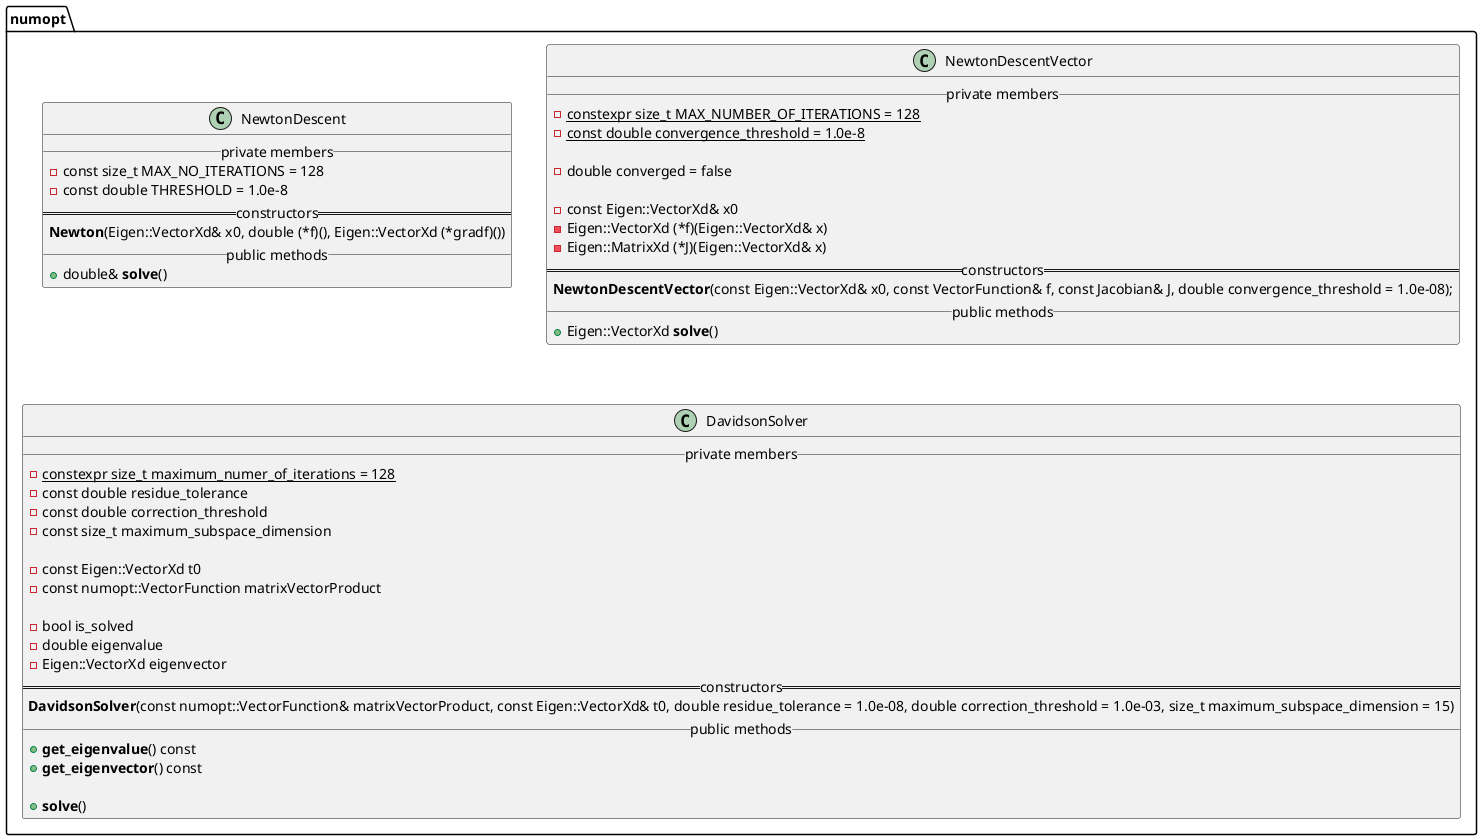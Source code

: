 @startuml

namespace numopt {

    class NewtonDescent {
        __ private members __
            - const size_t MAX_NO_ITERATIONS = 128
            - const double THRESHOLD = 1.0e-8
        == constructors ==
            **Newton**(Eigen::VectorXd& x0, double (*f)(), Eigen::VectorXd (*gradf)())
        __ public methods __
            + double& **solve**()
    }


    class NewtonDescentVector {
        __ private members __
            - {static} constexpr size_t MAX_NUMBER_OF_ITERATIONS = 128
            - {static} const double convergence_threshold = 1.0e-8

            - double converged = false

            - const Eigen::VectorXd& x0
            - Eigen::VectorXd (*f)(Eigen::VectorXd& x)
            - Eigen::MatrixXd (*J)(Eigen::VectorXd& x)
        == constructors ==
            **NewtonDescentVector**(const Eigen::VectorXd& x0, const VectorFunction& f, const Jacobian& J, double convergence_threshold = 1.0e-08);
        __ public methods __
            + Eigen::VectorXd **solve**()
    }


    class DavidsonSolver {
        __ private members __
            - {static} constexpr size_t maximum_numer_of_iterations = 128
            - const double residue_tolerance
            - const double correction_threshold
            - const size_t maximum_subspace_dimension

            - const Eigen::VectorXd t0
            - const numopt::VectorFunction matrixVectorProduct

            - bool is_solved
            - double eigenvalue
            - Eigen::VectorXd eigenvector
        == constructors ==
            **DavidsonSolver**(const numopt::VectorFunction& matrixVectorProduct, const Eigen::VectorXd& t0, double residue_tolerance = 1.0e-08, double correction_threshold = 1.0e-03, size_t maximum_subspace_dimension = 15)
        __ public methods __
            + **get_eigenvalue**() const
            + **get_eigenvector**() const

            + **solve**()
    }
}

@enduml